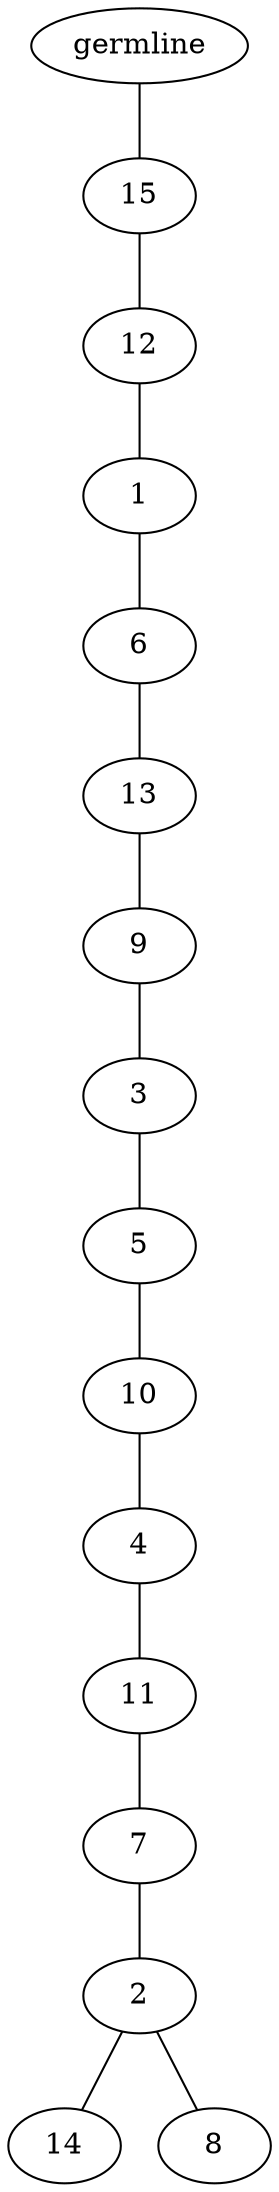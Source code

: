 graph tree {
    "140692147856048" [label="germline"];
    "140692150753120" [label="15"];
    "140692150752160" [label="12"];
    "140692150751728" [label="1"];
    "140692153189328" [label="6"];
    "140692153191200" [label="13"];
    "140692153190384" [label="9"];
    "140692150131248" [label="3"];
    "140692150132688" [label="5"];
    "140692150129376" [label="10"];
    "140692150129040" [label="4"];
    "140692150130336" [label="11"];
    "140692150130576" [label="7"];
    "140692150128992" [label="2"];
    "140692150754608" [label="14"];
    "140692150130192" [label="8"];
    "140692147856048" -- "140692150753120";
    "140692150753120" -- "140692150752160";
    "140692150752160" -- "140692150751728";
    "140692150751728" -- "140692153189328";
    "140692153189328" -- "140692153191200";
    "140692153191200" -- "140692153190384";
    "140692153190384" -- "140692150131248";
    "140692150131248" -- "140692150132688";
    "140692150132688" -- "140692150129376";
    "140692150129376" -- "140692150129040";
    "140692150129040" -- "140692150130336";
    "140692150130336" -- "140692150130576";
    "140692150130576" -- "140692150128992";
    "140692150128992" -- "140692150754608";
    "140692150128992" -- "140692150130192";
}
